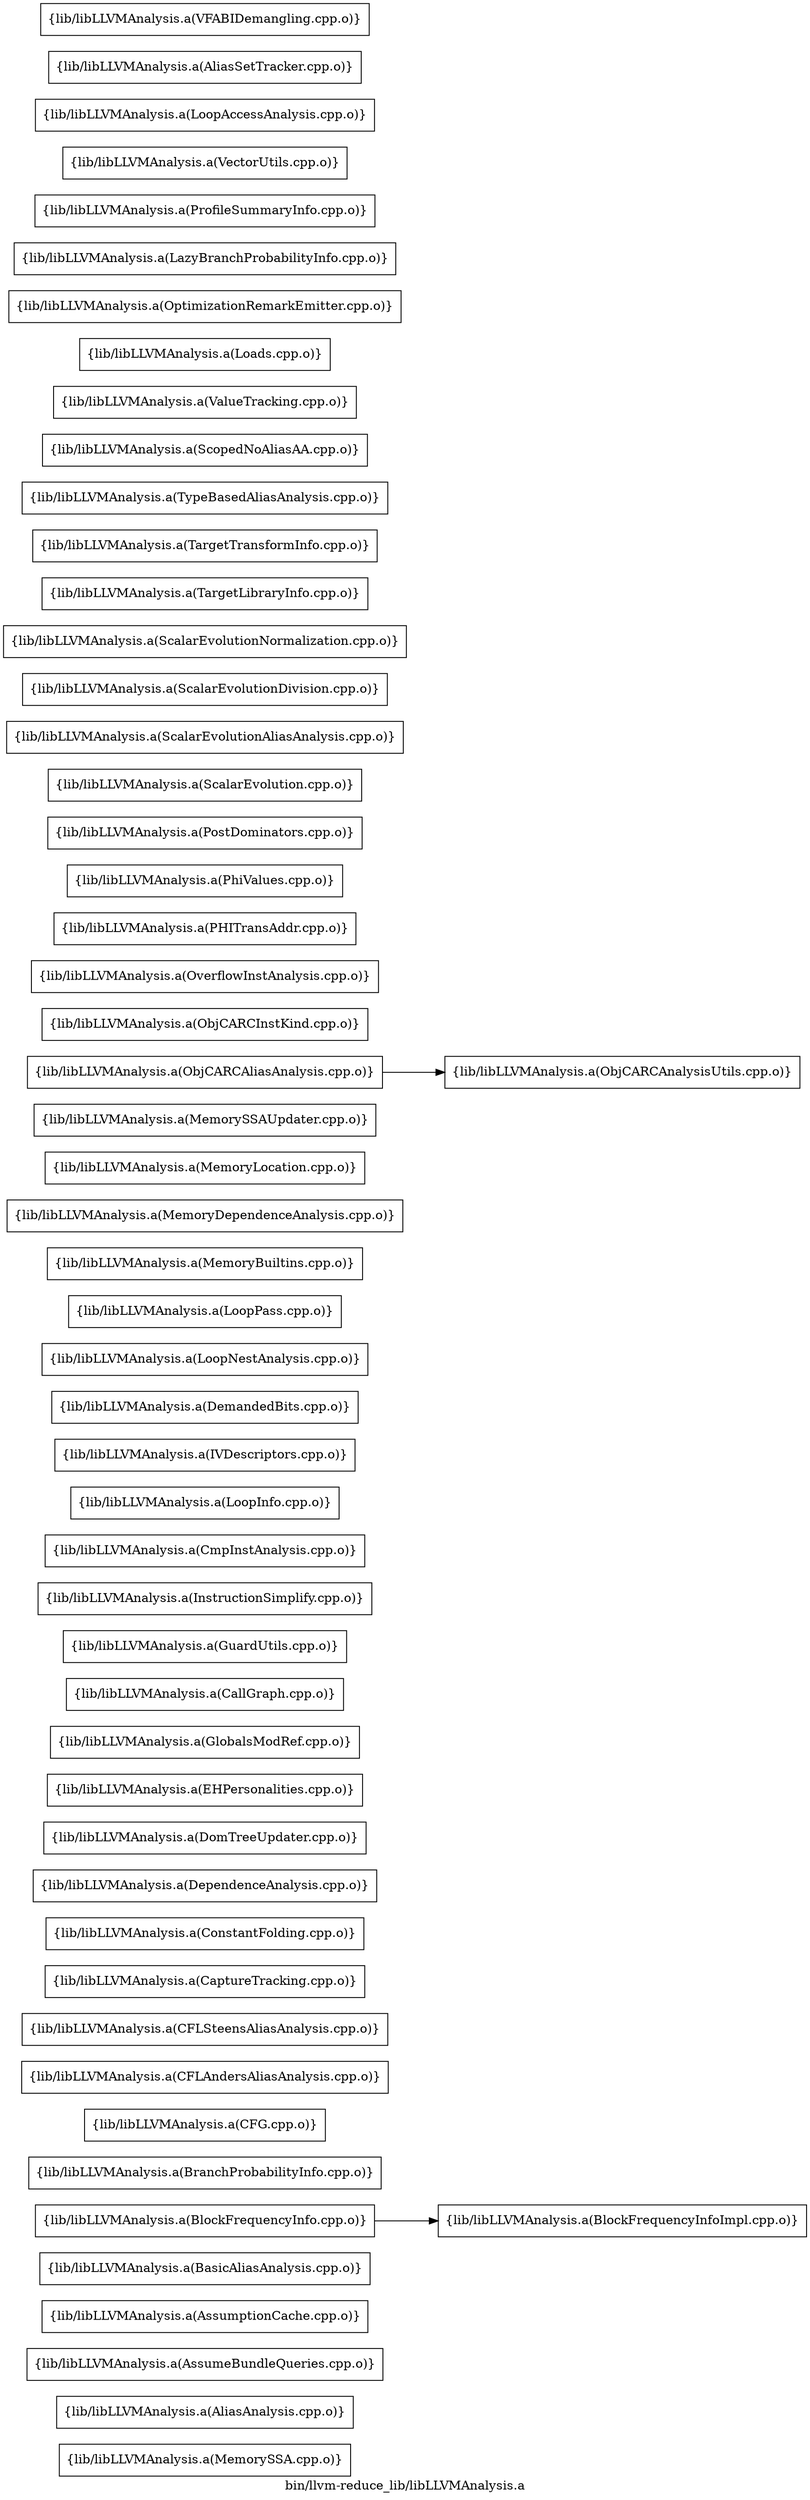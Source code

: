 digraph "bin/llvm-reduce_lib/libLLVMAnalysis.a" {
	label="bin/llvm-reduce_lib/libLLVMAnalysis.a";
	rankdir=LR;

	Node0x557e042433e8 [shape=record,shape=box,group=0,label="{lib/libLLVMAnalysis.a(MemorySSA.cpp.o)}"];
	Node0x557e0423e9d8 [shape=record,shape=box,group=0,label="{lib/libLLVMAnalysis.a(AliasAnalysis.cpp.o)}"];
	Node0x557e0423ede8 [shape=record,shape=box,group=0,label="{lib/libLLVMAnalysis.a(AssumeBundleQueries.cpp.o)}"];
	Node0x557e0423d4e8 [shape=record,shape=box,group=0,label="{lib/libLLVMAnalysis.a(AssumptionCache.cpp.o)}"];
	Node0x557e0423e168 [shape=record,shape=box,group=0,label="{lib/libLLVMAnalysis.a(BasicAliasAnalysis.cpp.o)}"];
	Node0x557e0423e2f8 [shape=record,shape=box,group=0,label="{lib/libLLVMAnalysis.a(BlockFrequencyInfo.cpp.o)}"];
	Node0x557e0423e2f8 -> Node0x557e04241c28;
	Node0x557e04241c28 [shape=record,shape=box,group=0,label="{lib/libLLVMAnalysis.a(BlockFrequencyInfoImpl.cpp.o)}"];
	Node0x557e04240f58 [shape=record,shape=box,group=0,label="{lib/libLLVMAnalysis.a(BranchProbabilityInfo.cpp.o)}"];
	Node0x557e04240b98 [shape=record,shape=box,group=0,label="{lib/libLLVMAnalysis.a(CFG.cpp.o)}"];
	Node0x557e04240008 [shape=record,shape=box,group=0,label="{lib/libLLVMAnalysis.a(CFLAndersAliasAnalysis.cpp.o)}"];
	Node0x557e04244108 [shape=record,shape=box,group=0,label="{lib/libLLVMAnalysis.a(CFLSteensAliasAnalysis.cpp.o)}"];
	Node0x557e04243b68 [shape=record,shape=box,group=0,label="{lib/libLLVMAnalysis.a(CaptureTracking.cpp.o)}"];
	Node0x557e04242358 [shape=record,shape=box,group=0,label="{lib/libLLVMAnalysis.a(ConstantFolding.cpp.o)}"];
	Node0x557e04243438 [shape=record,shape=box,group=0,label="{lib/libLLVMAnalysis.a(DependenceAnalysis.cpp.o)}"];
	Node0x557e042435c8 [shape=record,shape=box,group=0,label="{lib/libLLVMAnalysis.a(DomTreeUpdater.cpp.o)}"];
	Node0x557e042442e8 [shape=record,shape=box,group=0,label="{lib/libLLVMAnalysis.a(EHPersonalities.cpp.o)}"];
	Node0x557e042445b8 [shape=record,shape=box,group=0,label="{lib/libLLVMAnalysis.a(GlobalsModRef.cpp.o)}"];
	Node0x557e0423aab8 [shape=record,shape=box,group=0,label="{lib/libLLVMAnalysis.a(CallGraph.cpp.o)}"];
	Node0x557e0423c3b8 [shape=record,shape=box,group=0,label="{lib/libLLVMAnalysis.a(GuardUtils.cpp.o)}"];
	Node0x557e0423c0e8 [shape=record,shape=box,group=0,label="{lib/libLLVMAnalysis.a(InstructionSimplify.cpp.o)}"];
	Node0x557e0423d088 [shape=record,shape=box,group=0,label="{lib/libLLVMAnalysis.a(CmpInstAnalysis.cpp.o)}"];
	Node0x557e04240fa8 [shape=record,shape=box,group=0,label="{lib/libLLVMAnalysis.a(LoopInfo.cpp.o)}"];
	Node0x557e04241638 [shape=record,shape=box,group=0,label="{lib/libLLVMAnalysis.a(IVDescriptors.cpp.o)}"];
	Node0x557e042408c8 [shape=record,shape=box,group=0,label="{lib/libLLVMAnalysis.a(DemandedBits.cpp.o)}"];
	Node0x557e0423fce8 [shape=record,shape=box,group=0,label="{lib/libLLVMAnalysis.a(LoopNestAnalysis.cpp.o)}"];
	Node0x557e04244158 [shape=record,shape=box,group=0,label="{lib/libLLVMAnalysis.a(LoopPass.cpp.o)}"];
	Node0x557e04244608 [shape=record,shape=box,group=0,label="{lib/libLLVMAnalysis.a(MemoryBuiltins.cpp.o)}"];
	Node0x557e04243938 [shape=record,shape=box,group=0,label="{lib/libLLVMAnalysis.a(MemoryDependenceAnalysis.cpp.o)}"];
	Node0x557e04242cb8 [shape=record,shape=box,group=0,label="{lib/libLLVMAnalysis.a(MemoryLocation.cpp.o)}"];
	Node0x557e04242808 [shape=record,shape=box,group=0,label="{lib/libLLVMAnalysis.a(MemorySSAUpdater.cpp.o)}"];
	Node0x557e0423c868 [shape=record,shape=box,group=0,label="{lib/libLLVMAnalysis.a(ObjCARCAliasAnalysis.cpp.o)}"];
	Node0x557e0423c868 -> Node0x557e04241f98;
	Node0x557e04241f98 [shape=record,shape=box,group=0,label="{lib/libLLVMAnalysis.a(ObjCARCAnalysisUtils.cpp.o)}"];
	Node0x557e0423dad8 [shape=record,shape=box,group=0,label="{lib/libLLVMAnalysis.a(ObjCARCInstKind.cpp.o)}"];
	Node0x557e0423e258 [shape=record,shape=box,group=0,label="{lib/libLLVMAnalysis.a(OverflowInstAnalysis.cpp.o)}"];
	Node0x557e0423df38 [shape=record,shape=box,group=0,label="{lib/libLLVMAnalysis.a(PHITransAddr.cpp.o)}"];
	Node0x557e0423e618 [shape=record,shape=box,group=0,label="{lib/libLLVMAnalysis.a(PhiValues.cpp.o)}"];
	Node0x557e0423f838 [shape=record,shape=box,group=0,label="{lib/libLLVMAnalysis.a(PostDominators.cpp.o)}"];
	Node0x557e0423b008 [shape=record,shape=box,group=0,label="{lib/libLLVMAnalysis.a(ScalarEvolution.cpp.o)}"];
	Node0x557e0423aba8 [shape=record,shape=box,group=0,label="{lib/libLLVMAnalysis.a(ScalarEvolutionAliasAnalysis.cpp.o)}"];
	Node0x557e0423bc88 [shape=record,shape=box,group=0,label="{lib/libLLVMAnalysis.a(ScalarEvolutionDivision.cpp.o)}"];
	Node0x557e0423c4a8 [shape=record,shape=box,group=0,label="{lib/libLLVMAnalysis.a(ScalarEvolutionNormalization.cpp.o)}"];
	Node0x557e0423c1d8 [shape=record,shape=box,group=0,label="{lib/libLLVMAnalysis.a(TargetLibraryInfo.cpp.o)}"];
	Node0x557e04241db8 [shape=record,shape=box,group=0,label="{lib/libLLVMAnalysis.a(TargetTransformInfo.cpp.o)}"];
	Node0x557e04242268 [shape=record,shape=box,group=0,label="{lib/libLLVMAnalysis.a(TypeBasedAliasAnalysis.cpp.o)}"];
	Node0x557e04242998 [shape=record,shape=box,group=0,label="{lib/libLLVMAnalysis.a(ScopedNoAliasAA.cpp.o)}"];
	Node0x557e042432a8 [shape=record,shape=box,group=0,label="{lib/libLLVMAnalysis.a(ValueTracking.cpp.o)}"];
	Node0x557e04243988 [shape=record,shape=box,group=0,label="{lib/libLLVMAnalysis.a(Loads.cpp.o)}"];
	Node0x557e042441a8 [shape=record,shape=box,group=0,label="{lib/libLLVMAnalysis.a(OptimizationRemarkEmitter.cpp.o)}"];
	Node0x557e0423ace8 [shape=record,shape=box,group=0,label="{lib/libLLVMAnalysis.a(LazyBranchProbabilityInfo.cpp.o)}"];
	Node0x557e0423b878 [shape=record,shape=box,group=0,label="{lib/libLLVMAnalysis.a(ProfileSummaryInfo.cpp.o)}"];
	Node0x557e0423ba58 [shape=record,shape=box,group=0,label="{lib/libLLVMAnalysis.a(VectorUtils.cpp.o)}"];
	Node0x557e0423c728 [shape=record,shape=box,group=0,label="{lib/libLLVMAnalysis.a(LoopAccessAnalysis.cpp.o)}"];
	Node0x557e0423b698 [shape=record,shape=box,group=0,label="{lib/libLLVMAnalysis.a(AliasSetTracker.cpp.o)}"];
	Node0x557e0423aa68 [shape=record,shape=box,group=0,label="{lib/libLLVMAnalysis.a(VFABIDemangling.cpp.o)}"];
}

